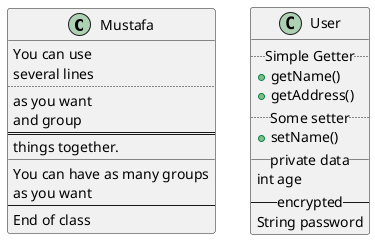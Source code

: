 @startuml
class Mustafa{
  You can use
  several lines
  ..
  as you want
  and group
  ==
  things together.
  __
  You can have as many groups
  as you want
  --
  End of class
}

class User {
  .. Simple Getter ..
  + getName()
  + getAddress()
  .. Some setter ..
  + setName()
  __ private data __
  int age
  -- encrypted --
  String password
}
@enduml